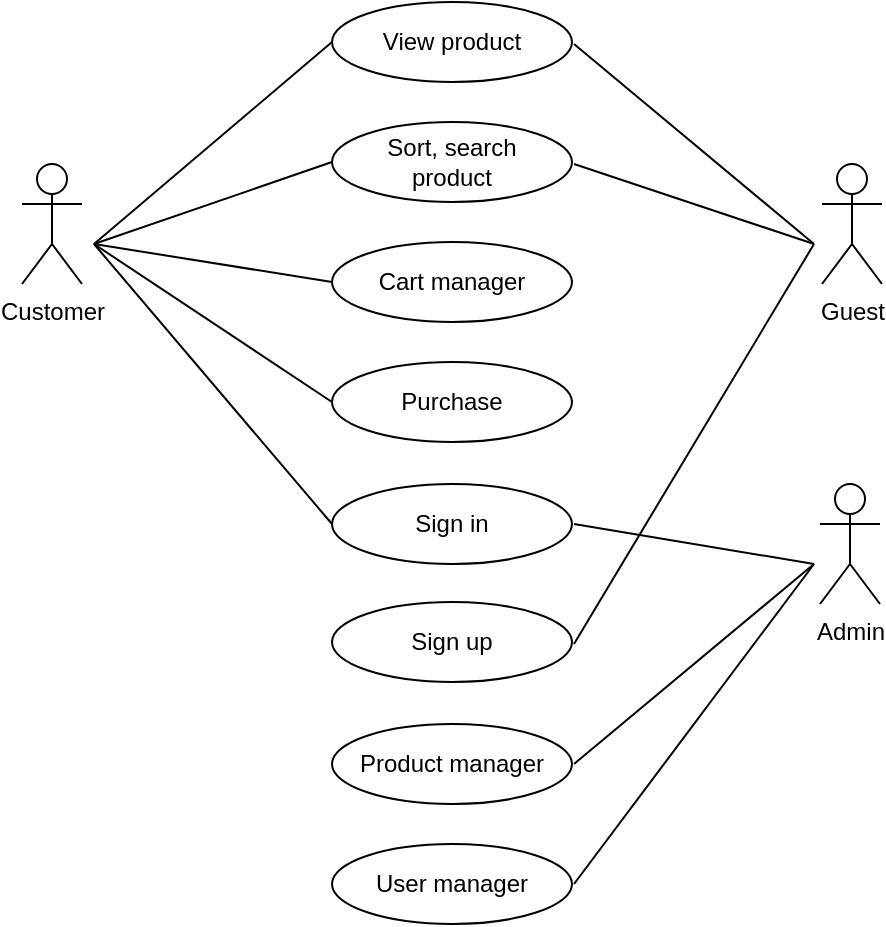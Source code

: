 <mxfile version="20.3.0" type="device"><diagram id="QCEHwm7KK1e18atCJXd_" name="Page-1"><mxGraphModel dx="640" dy="438" grid="1" gridSize="10" guides="1" tooltips="1" connect="1" arrows="1" fold="1" page="1" pageScale="1" pageWidth="850" pageHeight="1100" math="0" shadow="0"><root><mxCell id="0"/><mxCell id="1" parent="0"/><mxCell id="sRRWmeDFb0E3Aoh699_e-1" value="View product" style="ellipse;whiteSpace=wrap;html=1;" vertex="1" parent="1"><mxGeometry x="359" y="39" width="120" height="40" as="geometry"/></mxCell><mxCell id="sRRWmeDFb0E3Aoh699_e-2" value="Customer" style="shape=umlActor;html=1;verticalLabelPosition=bottom;verticalAlign=top;align=center;" vertex="1" parent="1"><mxGeometry x="204" y="120" width="30" height="60" as="geometry"/></mxCell><mxCell id="sRRWmeDFb0E3Aoh699_e-3" value="Admin" style="shape=umlActor;html=1;verticalLabelPosition=bottom;verticalAlign=top;align=center;" vertex="1" parent="1"><mxGeometry x="603" y="280" width="30" height="60" as="geometry"/></mxCell><mxCell id="sRRWmeDFb0E3Aoh699_e-7" value="Guest" style="shape=umlActor;html=1;verticalLabelPosition=bottom;verticalAlign=top;align=center;" vertex="1" parent="1"><mxGeometry x="604" y="120" width="30" height="60" as="geometry"/></mxCell><mxCell id="sRRWmeDFb0E3Aoh699_e-10" value="Sort, search&lt;br&gt;product" style="ellipse;whiteSpace=wrap;html=1;" vertex="1" parent="1"><mxGeometry x="359" y="99" width="120" height="40" as="geometry"/></mxCell><mxCell id="sRRWmeDFb0E3Aoh699_e-11" value="Cart manager" style="ellipse;whiteSpace=wrap;html=1;verticalAlign=middle;" vertex="1" parent="1"><mxGeometry x="359" y="159" width="120" height="40" as="geometry"/></mxCell><mxCell id="sRRWmeDFb0E3Aoh699_e-13" value="" style="endArrow=none;html=1;rounded=0;entryX=0;entryY=0.5;entryDx=0;entryDy=0;" edge="1" parent="1" target="sRRWmeDFb0E3Aoh699_e-1"><mxGeometry width="50" height="50" relative="1" as="geometry"><mxPoint x="240" y="160" as="sourcePoint"/><mxPoint x="530" y="190" as="targetPoint"/></mxGeometry></mxCell><mxCell id="sRRWmeDFb0E3Aoh699_e-16" value="Purchase" style="ellipse;whiteSpace=wrap;html=1;verticalAlign=middle;" vertex="1" parent="1"><mxGeometry x="359" y="219" width="120" height="40" as="geometry"/></mxCell><mxCell id="sRRWmeDFb0E3Aoh699_e-17" value="" style="endArrow=none;html=1;rounded=0;entryX=0;entryY=0.5;entryDx=0;entryDy=0;" edge="1" parent="1" target="sRRWmeDFb0E3Aoh699_e-16"><mxGeometry width="50" height="50" relative="1" as="geometry"><mxPoint x="240" y="160" as="sourcePoint"/><mxPoint x="450" y="180" as="targetPoint"/></mxGeometry></mxCell><mxCell id="sRRWmeDFb0E3Aoh699_e-18" value="" style="endArrow=none;html=1;rounded=0;entryX=0;entryY=0.5;entryDx=0;entryDy=0;" edge="1" parent="1" target="sRRWmeDFb0E3Aoh699_e-11"><mxGeometry width="50" height="50" relative="1" as="geometry"><mxPoint x="240" y="160" as="sourcePoint"/><mxPoint x="350" y="180" as="targetPoint"/></mxGeometry></mxCell><mxCell id="sRRWmeDFb0E3Aoh699_e-19" value="" style="endArrow=none;html=1;rounded=0;entryX=0;entryY=0.5;entryDx=0;entryDy=0;" edge="1" parent="1" target="sRRWmeDFb0E3Aoh699_e-10"><mxGeometry width="50" height="50" relative="1" as="geometry"><mxPoint x="240" y="160" as="sourcePoint"/><mxPoint x="379" y="260" as="targetPoint"/></mxGeometry></mxCell><mxCell id="sRRWmeDFb0E3Aoh699_e-20" value="Sign in" style="ellipse;whiteSpace=wrap;html=1;verticalAlign=middle;" vertex="1" parent="1"><mxGeometry x="359" y="280" width="120" height="40" as="geometry"/></mxCell><mxCell id="sRRWmeDFb0E3Aoh699_e-21" value="Sign up" style="ellipse;whiteSpace=wrap;html=1;verticalAlign=middle;" vertex="1" parent="1"><mxGeometry x="359" y="339" width="120" height="40" as="geometry"/></mxCell><mxCell id="sRRWmeDFb0E3Aoh699_e-22" value="" style="endArrow=none;html=1;rounded=0;entryX=0;entryY=0.5;entryDx=0;entryDy=0;" edge="1" parent="1" target="sRRWmeDFb0E3Aoh699_e-20"><mxGeometry width="50" height="50" relative="1" as="geometry"><mxPoint x="240" y="160" as="sourcePoint"/><mxPoint x="369" y="249" as="targetPoint"/></mxGeometry></mxCell><mxCell id="sRRWmeDFb0E3Aoh699_e-23" value="Product manager" style="ellipse;whiteSpace=wrap;html=1;verticalAlign=middle;" vertex="1" parent="1"><mxGeometry x="359" y="400" width="120" height="40" as="geometry"/></mxCell><mxCell id="sRRWmeDFb0E3Aoh699_e-26" value="" style="endArrow=none;html=1;rounded=0;" edge="1" parent="1"><mxGeometry width="50" height="50" relative="1" as="geometry"><mxPoint x="600" y="160" as="sourcePoint"/><mxPoint x="480" y="60" as="targetPoint"/></mxGeometry></mxCell><mxCell id="sRRWmeDFb0E3Aoh699_e-28" value="" style="endArrow=none;html=1;rounded=0;" edge="1" parent="1"><mxGeometry width="50" height="50" relative="1" as="geometry"><mxPoint x="600" y="160" as="sourcePoint"/><mxPoint x="480" y="120" as="targetPoint"/></mxGeometry></mxCell><mxCell id="sRRWmeDFb0E3Aoh699_e-29" value="" style="endArrow=none;html=1;rounded=0;" edge="1" parent="1"><mxGeometry width="50" height="50" relative="1" as="geometry"><mxPoint x="600" y="160" as="sourcePoint"/><mxPoint x="480" y="360" as="targetPoint"/></mxGeometry></mxCell><mxCell id="sRRWmeDFb0E3Aoh699_e-31" value="" style="endArrow=none;html=1;rounded=0;" edge="1" parent="1"><mxGeometry width="50" height="50" relative="1" as="geometry"><mxPoint x="480" y="420" as="sourcePoint"/><mxPoint x="600" y="320" as="targetPoint"/></mxGeometry></mxCell><mxCell id="sRRWmeDFb0E3Aoh699_e-32" value="" style="endArrow=none;html=1;rounded=0;" edge="1" parent="1"><mxGeometry width="50" height="50" relative="1" as="geometry"><mxPoint x="480" y="300" as="sourcePoint"/><mxPoint x="600" y="320" as="targetPoint"/></mxGeometry></mxCell><mxCell id="sRRWmeDFb0E3Aoh699_e-33" value="User manager" style="ellipse;whiteSpace=wrap;html=1;verticalAlign=middle;" vertex="1" parent="1"><mxGeometry x="359" y="460" width="120" height="40" as="geometry"/></mxCell><mxCell id="sRRWmeDFb0E3Aoh699_e-34" value="" style="endArrow=none;html=1;rounded=0;" edge="1" parent="1"><mxGeometry width="50" height="50" relative="1" as="geometry"><mxPoint x="480" y="480" as="sourcePoint"/><mxPoint x="600" y="320" as="targetPoint"/></mxGeometry></mxCell></root></mxGraphModel></diagram></mxfile>